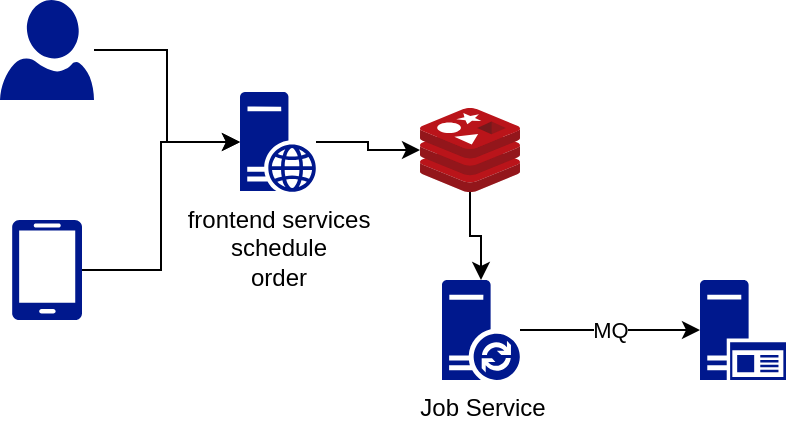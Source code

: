 <mxfile version="15.4.0" type="device"><diagram id="yyMmtfHptLzhhQyFHDY8" name="Page-1"><mxGraphModel dx="1038" dy="599" grid="0" gridSize="10" guides="1" tooltips="1" connect="1" arrows="1" fold="1" page="1" pageScale="1" pageWidth="2336" pageHeight="1654" math="0" shadow="0"><root><mxCell id="0"/><mxCell id="1" parent="0"/><mxCell id="WrlKMbZHAlAX2DdNBHSI-12" style="edgeStyle=orthogonalEdgeStyle;rounded=0;orthogonalLoop=1;jettySize=auto;html=1;" edge="1" parent="1" source="WrlKMbZHAlAX2DdNBHSI-1" target="WrlKMbZHAlAX2DdNBHSI-8"><mxGeometry relative="1" as="geometry"/></mxCell><mxCell id="WrlKMbZHAlAX2DdNBHSI-1" value="" style="sketch=0;aspect=fixed;html=1;points=[];align=center;image;fontSize=12;image=img/lib/mscae/Cache_Redis_Product.svg;" vertex="1" parent="1"><mxGeometry x="430" y="294" width="50" height="42" as="geometry"/></mxCell><mxCell id="WrlKMbZHAlAX2DdNBHSI-11" style="edgeStyle=orthogonalEdgeStyle;rounded=0;orthogonalLoop=1;jettySize=auto;html=1;" edge="1" parent="1" source="WrlKMbZHAlAX2DdNBHSI-3" target="WrlKMbZHAlAX2DdNBHSI-1"><mxGeometry relative="1" as="geometry"/></mxCell><mxCell id="WrlKMbZHAlAX2DdNBHSI-3" value="frontend services&lt;br&gt;schedule&lt;br&gt;order" style="sketch=0;aspect=fixed;pointerEvents=1;shadow=0;dashed=0;html=1;strokeColor=none;labelPosition=center;verticalLabelPosition=bottom;verticalAlign=top;align=center;fillColor=#00188D;shape=mxgraph.mscae.enterprise.web_server" vertex="1" parent="1"><mxGeometry x="340" y="286" width="38" height="50" as="geometry"/></mxCell><mxCell id="WrlKMbZHAlAX2DdNBHSI-6" value="" style="edgeStyle=orthogonalEdgeStyle;rounded=0;orthogonalLoop=1;jettySize=auto;html=1;" edge="1" parent="1" source="WrlKMbZHAlAX2DdNBHSI-4" target="WrlKMbZHAlAX2DdNBHSI-3"><mxGeometry relative="1" as="geometry"/></mxCell><mxCell id="WrlKMbZHAlAX2DdNBHSI-4" value="" style="sketch=0;aspect=fixed;pointerEvents=1;shadow=0;dashed=0;html=1;strokeColor=none;labelPosition=center;verticalLabelPosition=bottom;verticalAlign=top;align=center;fillColor=#00188D;shape=mxgraph.azure.user" vertex="1" parent="1"><mxGeometry x="220" y="240" width="47" height="50" as="geometry"/></mxCell><mxCell id="WrlKMbZHAlAX2DdNBHSI-7" style="edgeStyle=orthogonalEdgeStyle;rounded=0;orthogonalLoop=1;jettySize=auto;html=1;entryX=0;entryY=0.5;entryDx=0;entryDy=0;entryPerimeter=0;" edge="1" parent="1" source="WrlKMbZHAlAX2DdNBHSI-5" target="WrlKMbZHAlAX2DdNBHSI-3"><mxGeometry relative="1" as="geometry"/></mxCell><mxCell id="WrlKMbZHAlAX2DdNBHSI-5" value="" style="sketch=0;aspect=fixed;pointerEvents=1;shadow=0;dashed=0;html=1;strokeColor=none;labelPosition=center;verticalLabelPosition=bottom;verticalAlign=top;align=center;fillColor=#00188D;shape=mxgraph.azure.mobile" vertex="1" parent="1"><mxGeometry x="226" y="350" width="35" height="50" as="geometry"/></mxCell><mxCell id="WrlKMbZHAlAX2DdNBHSI-10" value="MQ" style="edgeStyle=orthogonalEdgeStyle;rounded=0;orthogonalLoop=1;jettySize=auto;html=1;entryX=0;entryY=0.5;entryDx=0;entryDy=0;entryPerimeter=0;" edge="1" parent="1" source="WrlKMbZHAlAX2DdNBHSI-8" target="WrlKMbZHAlAX2DdNBHSI-9"><mxGeometry relative="1" as="geometry"><Array as="points"><mxPoint x="530" y="405"/><mxPoint x="530" y="405"/></Array></mxGeometry></mxCell><mxCell id="WrlKMbZHAlAX2DdNBHSI-8" value="Job Service" style="sketch=0;aspect=fixed;pointerEvents=1;shadow=0;dashed=0;html=1;strokeColor=none;labelPosition=center;verticalLabelPosition=bottom;verticalAlign=top;align=center;fillColor=#00188D;shape=mxgraph.mscae.enterprise.database_synchronization" vertex="1" parent="1"><mxGeometry x="441" y="380" width="39" height="50" as="geometry"/></mxCell><mxCell id="WrlKMbZHAlAX2DdNBHSI-9" value="" style="sketch=0;aspect=fixed;pointerEvents=1;shadow=0;dashed=0;html=1;strokeColor=none;labelPosition=center;verticalLabelPosition=bottom;verticalAlign=top;align=center;fillColor=#00188D;shape=mxgraph.mscae.enterprise.application_server2" vertex="1" parent="1"><mxGeometry x="570" y="380" width="43" height="50" as="geometry"/></mxCell></root></mxGraphModel></diagram></mxfile>